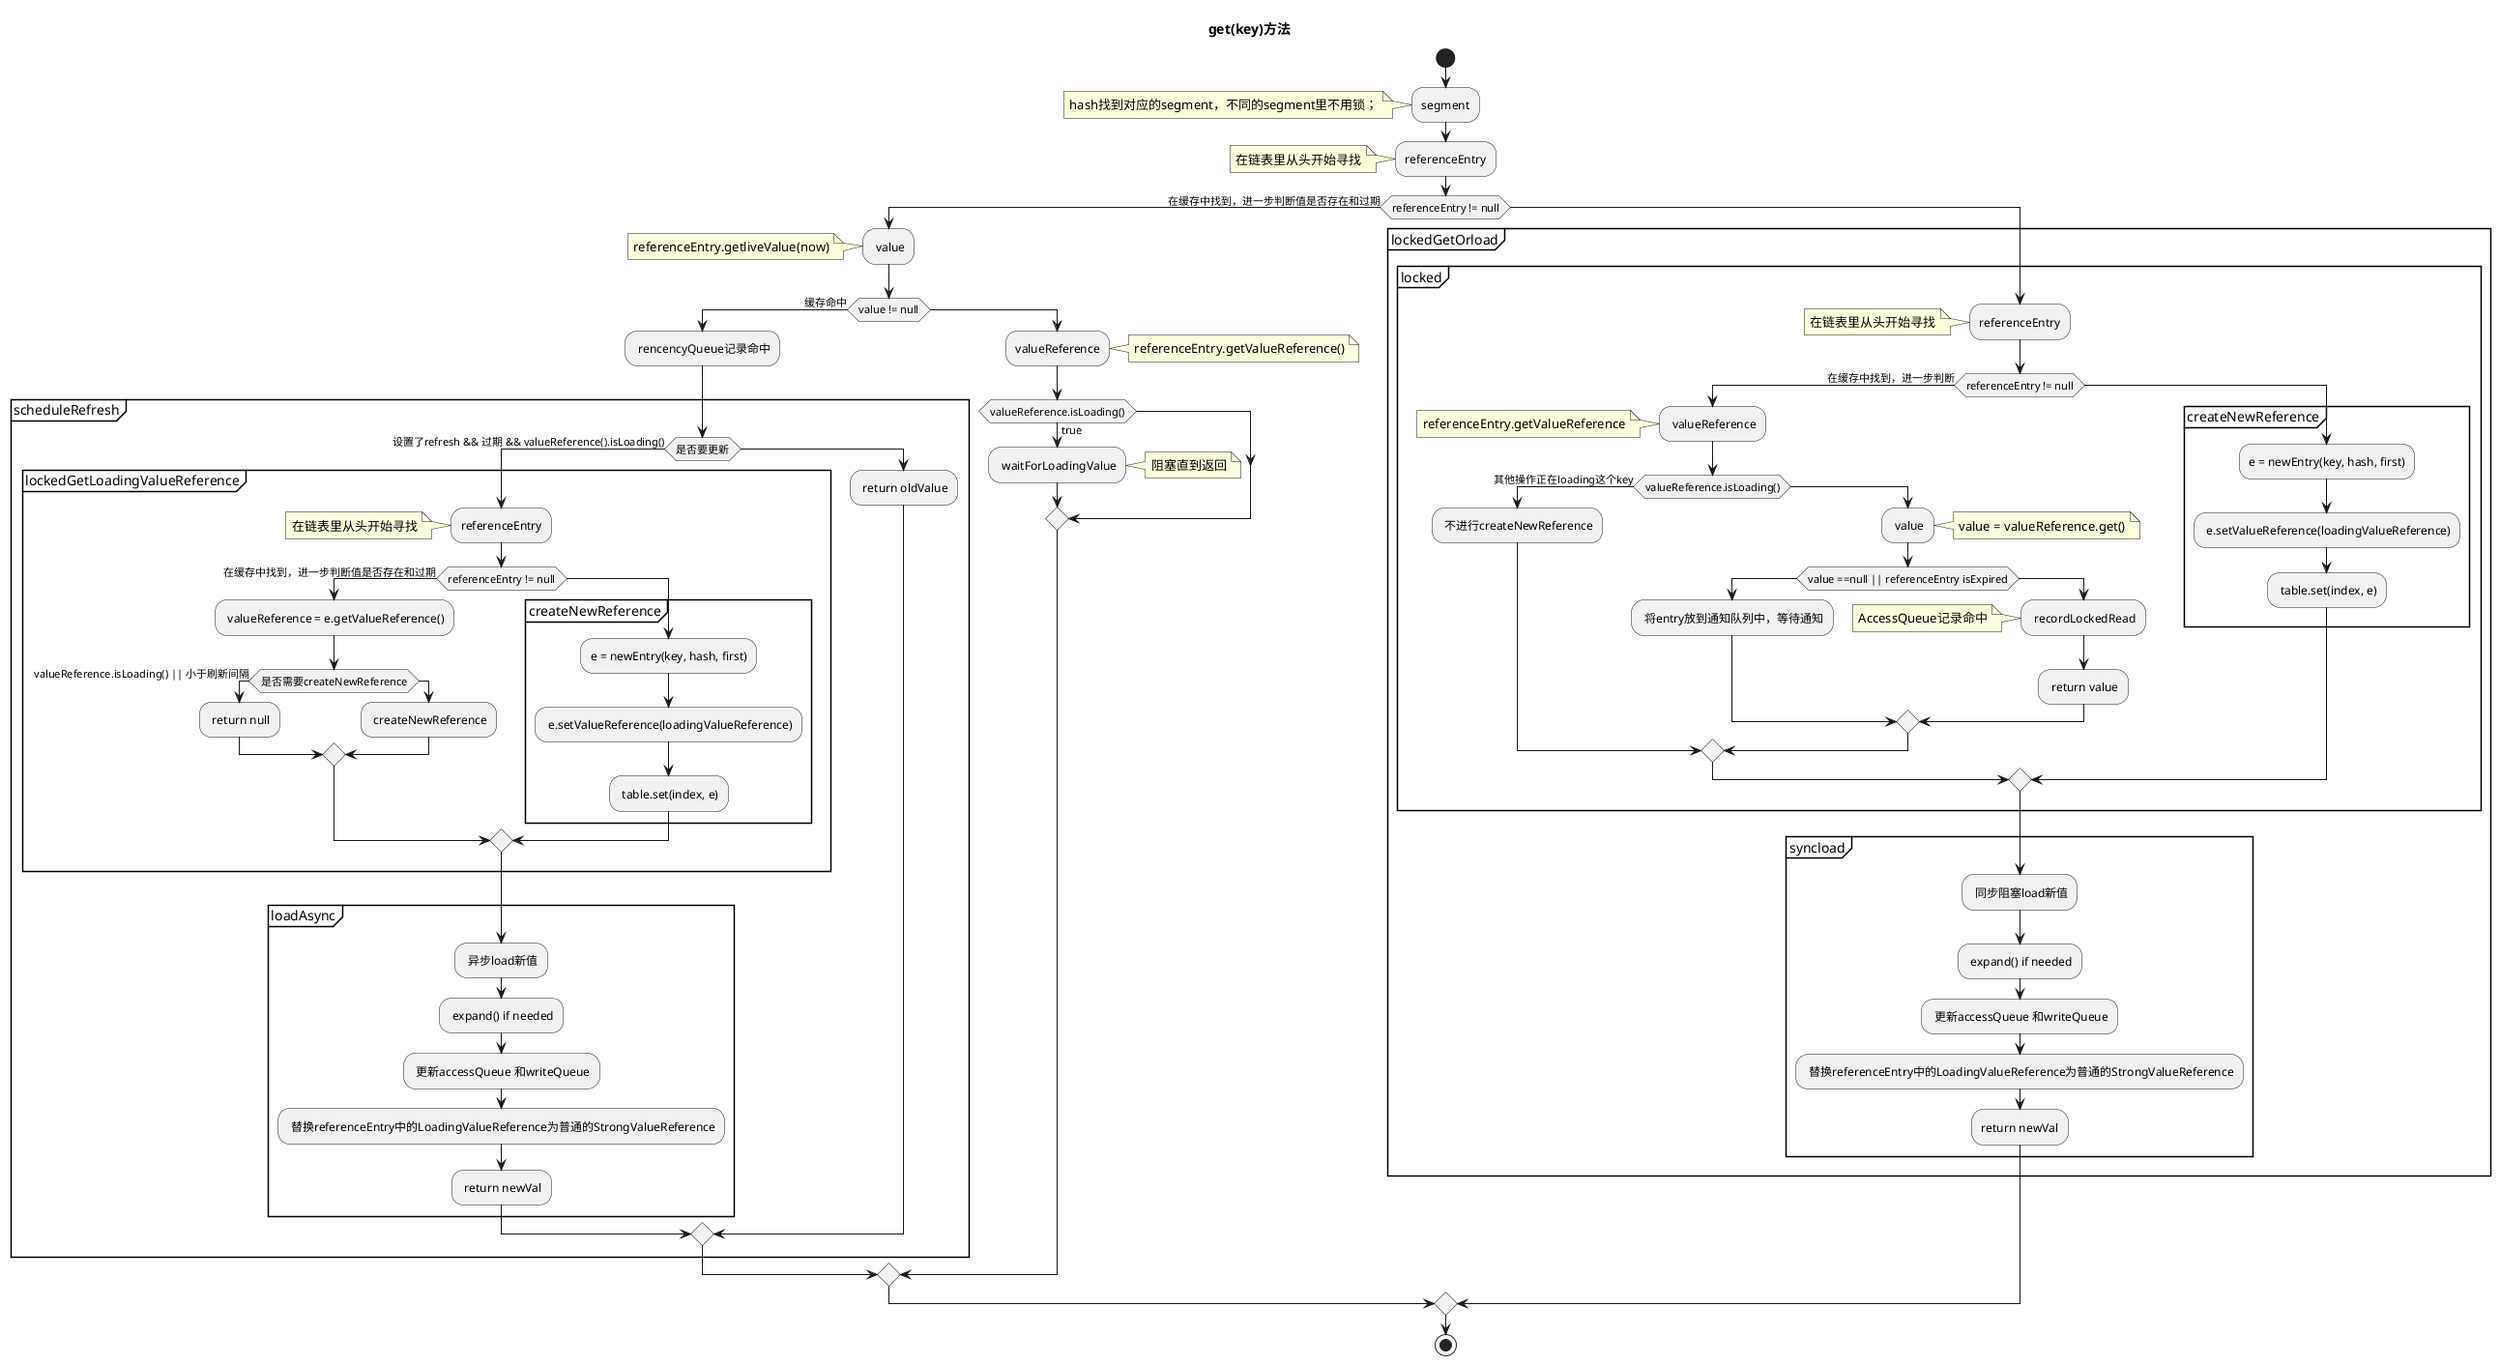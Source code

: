 @startuml
title get(key)方法

start

:segment;
note left: hash找到对应的segment，不同的segment里不用锁；
:referenceEntry;
note left: 在链表里从头开始寻找
if(referenceEntry != null) then (在缓存中找到，进一步判断值是否存在和过期)
   : value;
   note left: referenceEntry.getliveValue(now)
     if(value != null) then (缓存命中)
           : rencencyQueue记录命中;
           partition scheduleRefresh {
              if(是否要更新) then (设置了refresh && 过期 && valueReference().isLoading())
                partition lockedGetLoadingValueReference{
                    :referenceEntry;
                    note left: 在链表里从头开始寻找
                    if(referenceEntry != null) then (在缓存中找到，进一步判断值是否存在和过期)
                       : valueReference = e.getValueReference();
                       if(是否需要createNewReference) then (valueReference.isLoading() || 小于刷新间隔)
                          : return null;
                       else
                          : createNewReference;
                       endif
                    else
                       partition createNewReference {
                                        :e = newEntry(key, hash, first);
                                        : e.setValueReference(loadingValueReference);
                                        : table.set(index, e);
                                      }
                    endif
                 }
                partition loadAsync{
                       : 异步load新值;
                       : expand() if needed;
                       : 更新accessQueue 和writeQueue;
                       : 替换referenceEntry中的LoadingValueReference为普通的StrongValueReference;
                       : return newVal;
                }

              else
                : return oldValue;
              endif
           }
     else
        :valueReference;
        note right: referenceEntry.getValueReference()
           if(valueReference.isLoading()) then (true)
           : waitForLoadingValue;
           note right: 阻塞直到返回
           endif;
     endif;
else
  partition  lockedGetOrload{
        partition locked{
            :referenceEntry;
            note left: 在链表里从头开始寻找
            if(referenceEntry != null) then (在缓存中找到，进一步判断)
               : valueReference;
               note left: referenceEntry.getValueReference
               if(valueReference.isLoading()) then (其他操作正在loading这个key)
                  : 不进行createNewReference;
               else
                  : value;
                  note right: value = valueReference.get()
                  if(value ==null || referenceEntry isExpired) then
                    : 将entry放到通知队列中，等待通知;
                  else
                    : recordLockedRead;
                    note left: AccessQueue记录命中
                    : return value;
                  endif
               endif
            else
               partition createNewReference {
                 :e = newEntry(key, hash, first);
                 : e.setValueReference(loadingValueReference);
                 : table.set(index, e);
               }
            endif
        }
        partition syncload{
           : 同步阻塞load新值;
           : expand() if needed;
           : 更新accessQueue 和writeQueue;
           : 替换referenceEntry中的LoadingValueReference为普通的StrongValueReference;
           :return newVal;
        }

  }
endif;

stop
@enduml